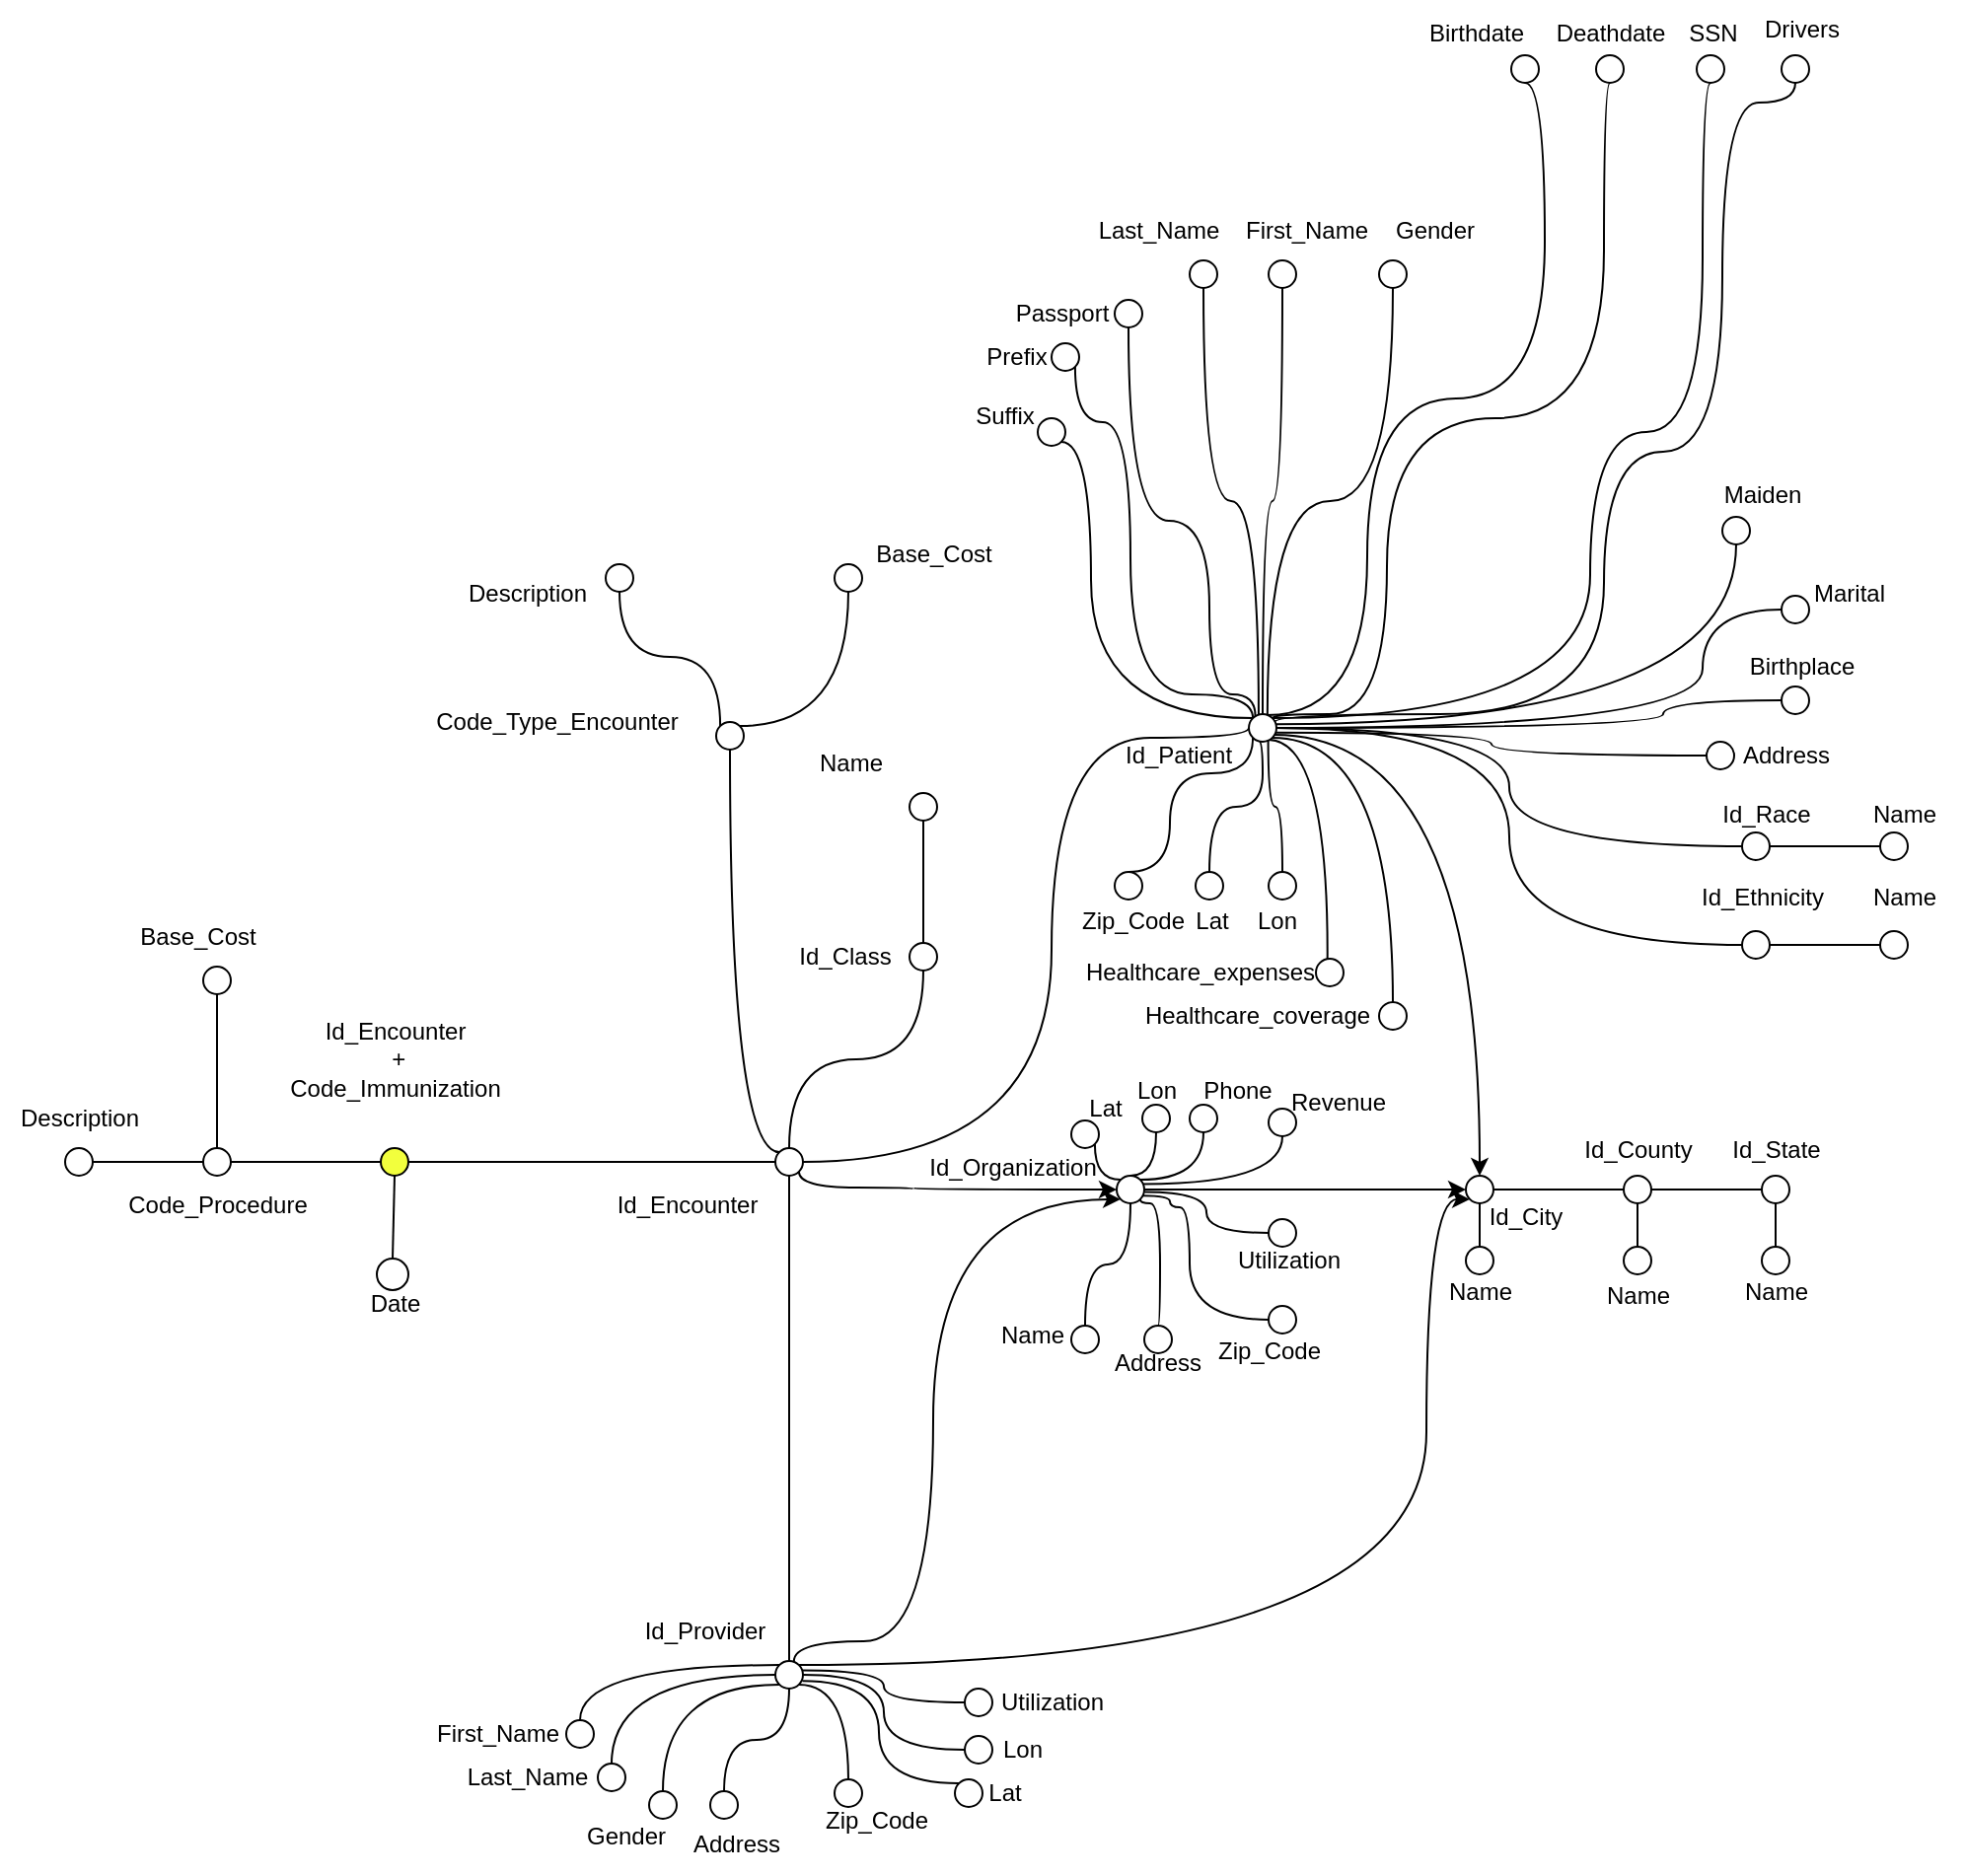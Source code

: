 <mxfile version="27.0.6">
  <diagram name="Pagina-1" id="pbHeLUdg5aoNJNEhqh02">
    <mxGraphModel dx="305" dy="208" grid="1" gridSize="10" guides="1" tooltips="1" connect="1" arrows="1" fold="1" page="1" pageScale="1" pageWidth="827" pageHeight="1169" math="0" shadow="0">
      <root>
        <mxCell id="0" />
        <mxCell id="1" parent="0" />
        <mxCell id="GJoGqRPpnO4u1G5O083d-1" value="" style="edgeStyle=orthogonalEdgeStyle;rounded=0;orthogonalLoop=1;jettySize=auto;html=1;endArrow=none;startFill=0;" edge="1" parent="1" source="GJoGqRPpnO4u1G5O083d-2" target="GJoGqRPpnO4u1G5O083d-9">
          <mxGeometry relative="1" as="geometry" />
        </mxCell>
        <mxCell id="GJoGqRPpnO4u1G5O083d-2" value="" style="ellipse;whiteSpace=wrap;html=1;aspect=fixed;fillColor=#F2FF3D;" vertex="1" parent="1">
          <mxGeometry x="473" y="752" width="14" height="14" as="geometry" />
        </mxCell>
        <mxCell id="GJoGqRPpnO4u1G5O083d-3" value="Id_Encounter&lt;div&gt;&amp;nbsp;+&lt;div&gt;Code_Immunization&lt;br&gt;&lt;/div&gt;&lt;/div&gt;" style="text;html=1;align=center;verticalAlign=middle;resizable=0;points=[];autosize=1;strokeColor=none;fillColor=none;" vertex="1" parent="1">
          <mxGeometry x="415" y="677" width="130" height="60" as="geometry" />
        </mxCell>
        <mxCell id="GJoGqRPpnO4u1G5O083d-4" style="edgeStyle=orthogonalEdgeStyle;rounded=0;orthogonalLoop=1;jettySize=auto;html=1;exitX=1;exitY=1;exitDx=0;exitDy=0;entryX=0;entryY=0.5;entryDx=0;entryDy=0;curved=1;endArrow=classic;startFill=0;endFill=1;" edge="1" parent="1" source="GJoGqRPpnO4u1G5O083d-9" target="GJoGqRPpnO4u1G5O083d-31">
          <mxGeometry relative="1" as="geometry">
            <Array as="points">
              <mxPoint x="685" y="772" />
              <mxPoint x="743" y="772" />
            </Array>
          </mxGeometry>
        </mxCell>
        <mxCell id="GJoGqRPpnO4u1G5O083d-5" style="edgeStyle=orthogonalEdgeStyle;rounded=0;orthogonalLoop=1;jettySize=auto;html=1;exitX=0.5;exitY=1;exitDx=0;exitDy=0;entryX=0.5;entryY=0;entryDx=0;entryDy=0;endArrow=none;startFill=0;" edge="1" parent="1" source="GJoGqRPpnO4u1G5O083d-9" target="GJoGqRPpnO4u1G5O083d-40">
          <mxGeometry relative="1" as="geometry" />
        </mxCell>
        <mxCell id="GJoGqRPpnO4u1G5O083d-6" style="edgeStyle=orthogonalEdgeStyle;rounded=0;orthogonalLoop=1;jettySize=auto;html=1;exitX=0;exitY=0;exitDx=0;exitDy=0;entryX=0.5;entryY=1;entryDx=0;entryDy=0;endArrow=none;startFill=0;curved=1;" edge="1" parent="1" source="GJoGqRPpnO4u1G5O083d-9" target="GJoGqRPpnO4u1G5O083d-42">
          <mxGeometry relative="1" as="geometry">
            <mxPoint x="653" y="632" as="targetPoint" />
          </mxGeometry>
        </mxCell>
        <mxCell id="GJoGqRPpnO4u1G5O083d-7" style="edgeStyle=orthogonalEdgeStyle;rounded=0;orthogonalLoop=1;jettySize=auto;html=1;exitX=0.5;exitY=0;exitDx=0;exitDy=0;entryX=0.5;entryY=1;entryDx=0;entryDy=0;curved=1;endArrow=none;startFill=0;" edge="1" parent="1" source="GJoGqRPpnO4u1G5O083d-9" target="GJoGqRPpnO4u1G5O083d-23">
          <mxGeometry relative="1" as="geometry" />
        </mxCell>
        <mxCell id="GJoGqRPpnO4u1G5O083d-8" style="edgeStyle=orthogonalEdgeStyle;rounded=0;orthogonalLoop=1;jettySize=auto;html=1;exitX=1;exitY=0.5;exitDx=0;exitDy=0;entryX=0;entryY=0.5;entryDx=0;entryDy=0;curved=1;endArrow=none;startFill=0;" edge="1" parent="1" source="GJoGqRPpnO4u1G5O083d-9" target="GJoGqRPpnO4u1G5O083d-124">
          <mxGeometry relative="1" as="geometry">
            <Array as="points">
              <mxPoint x="813" y="759" />
              <mxPoint x="813" y="544" />
              <mxPoint x="913" y="544" />
            </Array>
          </mxGeometry>
        </mxCell>
        <mxCell id="GJoGqRPpnO4u1G5O083d-9" value="" style="ellipse;whiteSpace=wrap;html=1;aspect=fixed;fillColor=#FFFFFF;" vertex="1" parent="1">
          <mxGeometry x="673" y="752" width="14" height="14" as="geometry" />
        </mxCell>
        <mxCell id="GJoGqRPpnO4u1G5O083d-12" style="rounded=0;orthogonalLoop=1;jettySize=auto;html=1;exitX=0.5;exitY=0;exitDx=0;exitDy=0;entryX=0.5;entryY=1;entryDx=0;entryDy=0;endArrow=none;startFill=0;" edge="1" parent="1" source="GJoGqRPpnO4u1G5O083d-13" target="GJoGqRPpnO4u1G5O083d-2">
          <mxGeometry relative="1" as="geometry" />
        </mxCell>
        <mxCell id="GJoGqRPpnO4u1G5O083d-13" value="" style="ellipse;whiteSpace=wrap;html=1;aspect=fixed;fillColor=#FFFFFF;" vertex="1" parent="1">
          <mxGeometry x="471" y="808" width="16" height="16" as="geometry" />
        </mxCell>
        <mxCell id="GJoGqRPpnO4u1G5O083d-14" value="Date" style="text;html=1;align=center;verticalAlign=middle;resizable=0;points=[];autosize=1;strokeColor=none;fillColor=none;" vertex="1" parent="1">
          <mxGeometry x="455" y="816" width="50" height="30" as="geometry" />
        </mxCell>
        <mxCell id="GJoGqRPpnO4u1G5O083d-16" style="edgeStyle=orthogonalEdgeStyle;rounded=0;orthogonalLoop=1;jettySize=auto;html=1;exitX=1;exitY=0.5;exitDx=0;exitDy=0;entryX=0;entryY=0.5;entryDx=0;entryDy=0;endArrow=none;startFill=0;" edge="1" parent="1" source="GJoGqRPpnO4u1G5O083d-17" target="GJoGqRPpnO4u1G5O083d-2">
          <mxGeometry relative="1" as="geometry" />
        </mxCell>
        <mxCell id="GJoGqRPpnO4u1G5O083d-17" value="" style="ellipse;whiteSpace=wrap;html=1;aspect=fixed;fillColor=#FFFFFF;" vertex="1" parent="1">
          <mxGeometry x="383" y="752" width="14" height="14" as="geometry" />
        </mxCell>
        <mxCell id="GJoGqRPpnO4u1G5O083d-18" value="Code_Procedure" style="text;html=1;align=center;verticalAlign=middle;resizable=0;points=[];autosize=1;strokeColor=none;fillColor=none;" vertex="1" parent="1">
          <mxGeometry x="335" y="766" width="110" height="30" as="geometry" />
        </mxCell>
        <mxCell id="GJoGqRPpnO4u1G5O083d-19" style="edgeStyle=orthogonalEdgeStyle;rounded=0;orthogonalLoop=1;jettySize=auto;html=1;entryX=0;entryY=0.5;entryDx=0;entryDy=0;endArrow=none;startFill=0;" edge="1" parent="1" source="GJoGqRPpnO4u1G5O083d-20" target="GJoGqRPpnO4u1G5O083d-17">
          <mxGeometry relative="1" as="geometry" />
        </mxCell>
        <mxCell id="GJoGqRPpnO4u1G5O083d-20" value="" style="ellipse;whiteSpace=wrap;html=1;aspect=fixed;fillColor=#FFFFFF;" vertex="1" parent="1">
          <mxGeometry x="313" y="752" width="14" height="14" as="geometry" />
        </mxCell>
        <mxCell id="GJoGqRPpnO4u1G5O083d-21" value="Description" style="text;html=1;align=center;verticalAlign=middle;resizable=0;points=[];autosize=1;strokeColor=none;fillColor=none;" vertex="1" parent="1">
          <mxGeometry x="280" y="722" width="80" height="30" as="geometry" />
        </mxCell>
        <mxCell id="GJoGqRPpnO4u1G5O083d-22" value="Id_Encounter" style="text;html=1;align=center;verticalAlign=middle;resizable=0;points=[];autosize=1;strokeColor=none;fillColor=none;" vertex="1" parent="1">
          <mxGeometry x="583" y="766" width="90" height="30" as="geometry" />
        </mxCell>
        <mxCell id="GJoGqRPpnO4u1G5O083d-23" value="" style="ellipse;whiteSpace=wrap;html=1;aspect=fixed;fillColor=#FFFFFF;" vertex="1" parent="1">
          <mxGeometry x="741" y="648" width="14" height="14" as="geometry" />
        </mxCell>
        <mxCell id="GJoGqRPpnO4u1G5O083d-24" style="edgeStyle=orthogonalEdgeStyle;rounded=0;orthogonalLoop=1;jettySize=auto;html=1;exitX=1;exitY=0.5;exitDx=0;exitDy=0;entryX=0;entryY=0.5;entryDx=0;entryDy=0;endArrow=classic;startFill=0;endFill=1;" edge="1" parent="1" source="GJoGqRPpnO4u1G5O083d-31" target="GJoGqRPpnO4u1G5O083d-55">
          <mxGeometry relative="1" as="geometry" />
        </mxCell>
        <mxCell id="GJoGqRPpnO4u1G5O083d-25" style="edgeStyle=orthogonalEdgeStyle;rounded=0;orthogonalLoop=1;jettySize=auto;html=1;exitX=0.5;exitY=1;exitDx=0;exitDy=0;entryX=0.5;entryY=0;entryDx=0;entryDy=0;curved=1;endArrow=none;startFill=0;" edge="1" parent="1" source="GJoGqRPpnO4u1G5O083d-31" target="GJoGqRPpnO4u1G5O083d-58">
          <mxGeometry relative="1" as="geometry" />
        </mxCell>
        <mxCell id="GJoGqRPpnO4u1G5O083d-26" style="edgeStyle=orthogonalEdgeStyle;rounded=0;orthogonalLoop=1;jettySize=auto;html=1;exitX=0;exitY=0;exitDx=0;exitDy=0;entryX=1;entryY=1;entryDx=0;entryDy=0;strokeColor=default;curved=1;endArrow=none;startFill=0;" edge="1" parent="1" source="GJoGqRPpnO4u1G5O083d-31" target="GJoGqRPpnO4u1G5O083d-56">
          <mxGeometry relative="1" as="geometry" />
        </mxCell>
        <mxCell id="GJoGqRPpnO4u1G5O083d-27" style="edgeStyle=orthogonalEdgeStyle;rounded=0;orthogonalLoop=1;jettySize=auto;html=1;exitX=0.5;exitY=0;exitDx=0;exitDy=0;entryX=0.5;entryY=1;entryDx=0;entryDy=0;curved=1;endArrow=none;startFill=0;" edge="1" parent="1" source="GJoGqRPpnO4u1G5O083d-31" target="GJoGqRPpnO4u1G5O083d-66">
          <mxGeometry relative="1" as="geometry" />
        </mxCell>
        <mxCell id="GJoGqRPpnO4u1G5O083d-28" style="edgeStyle=orthogonalEdgeStyle;rounded=0;orthogonalLoop=1;jettySize=auto;html=1;exitX=1;exitY=0;exitDx=0;exitDy=0;entryX=0.5;entryY=1;entryDx=0;entryDy=0;curved=1;endArrow=none;startFill=0;" edge="1" parent="1" source="GJoGqRPpnO4u1G5O083d-31" target="GJoGqRPpnO4u1G5O083d-32">
          <mxGeometry relative="1" as="geometry" />
        </mxCell>
        <mxCell id="GJoGqRPpnO4u1G5O083d-29" style="edgeStyle=orthogonalEdgeStyle;rounded=0;orthogonalLoop=1;jettySize=auto;html=1;exitX=0.933;exitY=0.302;exitDx=0;exitDy=0;entryX=0.5;entryY=1;entryDx=0;entryDy=0;curved=1;endArrow=none;startFill=0;exitPerimeter=0;" edge="1" parent="1" source="GJoGqRPpnO4u1G5O083d-31" target="GJoGqRPpnO4u1G5O083d-69">
          <mxGeometry relative="1" as="geometry" />
        </mxCell>
        <mxCell id="GJoGqRPpnO4u1G5O083d-30" style="edgeStyle=orthogonalEdgeStyle;rounded=0;orthogonalLoop=1;jettySize=auto;html=1;exitX=1.014;exitY=0.588;exitDx=0;exitDy=0;entryX=0;entryY=0.5;entryDx=0;entryDy=0;curved=1;endArrow=none;startFill=0;exitPerimeter=0;" edge="1" parent="1" source="GJoGqRPpnO4u1G5O083d-31" target="GJoGqRPpnO4u1G5O083d-70">
          <mxGeometry relative="1" as="geometry" />
        </mxCell>
        <mxCell id="GJoGqRPpnO4u1G5O083d-31" value="" style="ellipse;whiteSpace=wrap;html=1;aspect=fixed;fillColor=#FFFFFF;" vertex="1" parent="1">
          <mxGeometry x="846" y="766" width="14" height="14" as="geometry" />
        </mxCell>
        <mxCell id="GJoGqRPpnO4u1G5O083d-32" value="" style="ellipse;whiteSpace=wrap;html=1;aspect=fixed;fillColor=#FFFFFF;" vertex="1" parent="1">
          <mxGeometry x="883" y="730" width="14" height="14" as="geometry" />
        </mxCell>
        <mxCell id="GJoGqRPpnO4u1G5O083d-33" style="edgeStyle=orthogonalEdgeStyle;rounded=0;orthogonalLoop=1;jettySize=auto;html=1;exitX=0;exitY=0;exitDx=0;exitDy=0;entryX=0.5;entryY=0;entryDx=0;entryDy=0;curved=1;endArrow=none;startFill=0;" edge="1" parent="1" source="GJoGqRPpnO4u1G5O083d-40" target="GJoGqRPpnO4u1G5O083d-93">
          <mxGeometry relative="1" as="geometry" />
        </mxCell>
        <mxCell id="GJoGqRPpnO4u1G5O083d-34" style="edgeStyle=orthogonalEdgeStyle;rounded=0;orthogonalLoop=1;jettySize=auto;html=1;exitX=0;exitY=0.5;exitDx=0;exitDy=0;entryX=0.5;entryY=0;entryDx=0;entryDy=0;curved=1;endArrow=none;startFill=0;" edge="1" parent="1" source="GJoGqRPpnO4u1G5O083d-40" target="GJoGqRPpnO4u1G5O083d-91">
          <mxGeometry relative="1" as="geometry" />
        </mxCell>
        <mxCell id="GJoGqRPpnO4u1G5O083d-35" style="edgeStyle=orthogonalEdgeStyle;rounded=0;orthogonalLoop=1;jettySize=auto;html=1;exitX=0;exitY=1;exitDx=0;exitDy=0;entryX=0.5;entryY=0;entryDx=0;entryDy=0;curved=1;endArrow=none;startFill=0;" edge="1" parent="1" source="GJoGqRPpnO4u1G5O083d-40" target="GJoGqRPpnO4u1G5O083d-92">
          <mxGeometry relative="1" as="geometry" />
        </mxCell>
        <mxCell id="GJoGqRPpnO4u1G5O083d-36" style="edgeStyle=orthogonalEdgeStyle;rounded=0;orthogonalLoop=1;jettySize=auto;html=1;exitX=1;exitY=1;exitDx=0;exitDy=0;curved=1;endArrow=none;startFill=0;" edge="1" parent="1" source="GJoGqRPpnO4u1G5O083d-40" target="GJoGqRPpnO4u1G5O083d-99">
          <mxGeometry relative="1" as="geometry" />
        </mxCell>
        <mxCell id="GJoGqRPpnO4u1G5O083d-37" style="edgeStyle=orthogonalEdgeStyle;rounded=0;orthogonalLoop=1;jettySize=auto;html=1;exitX=0.971;exitY=0.342;exitDx=0;exitDy=0;entryX=0;entryY=0.5;entryDx=0;entryDy=0;curved=1;exitPerimeter=0;endArrow=none;startFill=0;" edge="1" parent="1" source="GJoGqRPpnO4u1G5O083d-40" target="GJoGqRPpnO4u1G5O083d-106">
          <mxGeometry relative="1" as="geometry" />
        </mxCell>
        <mxCell id="GJoGqRPpnO4u1G5O083d-38" style="edgeStyle=orthogonalEdgeStyle;rounded=0;orthogonalLoop=1;jettySize=auto;html=1;exitX=1;exitY=0;exitDx=0;exitDy=0;entryX=0;entryY=1;entryDx=0;entryDy=0;curved=1;" edge="1" parent="1" source="GJoGqRPpnO4u1G5O083d-40" target="GJoGqRPpnO4u1G5O083d-55">
          <mxGeometry relative="1" as="geometry">
            <mxPoint x="1133" y="852" as="targetPoint" />
            <Array as="points">
              <mxPoint x="1003" y="1014" />
              <mxPoint x="1003" y="778" />
            </Array>
          </mxGeometry>
        </mxCell>
        <mxCell id="GJoGqRPpnO4u1G5O083d-39" style="edgeStyle=orthogonalEdgeStyle;rounded=0;orthogonalLoop=1;jettySize=auto;html=1;entryX=0;entryY=1;entryDx=0;entryDy=0;curved=1;exitX=0.675;exitY=0.002;exitDx=0;exitDy=0;exitPerimeter=0;" edge="1" parent="1" source="GJoGqRPpnO4u1G5O083d-40" target="GJoGqRPpnO4u1G5O083d-31">
          <mxGeometry relative="1" as="geometry">
            <Array as="points">
              <mxPoint x="682" y="1002" />
              <mxPoint x="753" y="1002" />
              <mxPoint x="753" y="778" />
            </Array>
          </mxGeometry>
        </mxCell>
        <mxCell id="GJoGqRPpnO4u1G5O083d-40" value="" style="ellipse;whiteSpace=wrap;html=1;aspect=fixed;fillColor=#FFFFFF;" vertex="1" parent="1">
          <mxGeometry x="673" y="1012" width="14" height="14" as="geometry" />
        </mxCell>
        <mxCell id="GJoGqRPpnO4u1G5O083d-41" style="edgeStyle=orthogonalEdgeStyle;rounded=0;orthogonalLoop=1;jettySize=auto;html=1;exitX=1;exitY=0;exitDx=0;exitDy=0;curved=1;endArrow=none;startFill=0;" edge="1" parent="1" source="GJoGqRPpnO4u1G5O083d-42" target="GJoGqRPpnO4u1G5O083d-47">
          <mxGeometry relative="1" as="geometry" />
        </mxCell>
        <mxCell id="GJoGqRPpnO4u1G5O083d-42" value="" style="ellipse;whiteSpace=wrap;html=1;aspect=fixed;fillColor=#FFFFFF;" vertex="1" parent="1">
          <mxGeometry x="643" y="536" width="14" height="14" as="geometry" />
        </mxCell>
        <mxCell id="GJoGqRPpnO4u1G5O083d-43" value="Code_Type_Encounter&lt;div&gt;&lt;br&gt;&lt;/div&gt;" style="text;html=1;align=center;verticalAlign=middle;resizable=0;points=[];autosize=1;strokeColor=none;fillColor=none;" vertex="1" parent="1">
          <mxGeometry x="487" y="523" width="150" height="40" as="geometry" />
        </mxCell>
        <mxCell id="GJoGqRPpnO4u1G5O083d-44" style="edgeStyle=orthogonalEdgeStyle;rounded=0;orthogonalLoop=1;jettySize=auto;html=1;exitX=0.5;exitY=1;exitDx=0;exitDy=0;entryX=0;entryY=0;entryDx=0;entryDy=0;curved=1;endArrow=none;startFill=0;" edge="1" parent="1" source="GJoGqRPpnO4u1G5O083d-45" target="GJoGqRPpnO4u1G5O083d-42">
          <mxGeometry relative="1" as="geometry" />
        </mxCell>
        <mxCell id="GJoGqRPpnO4u1G5O083d-45" value="" style="ellipse;whiteSpace=wrap;html=1;aspect=fixed;fillColor=#FFFFFF;" vertex="1" parent="1">
          <mxGeometry x="587" y="456" width="14" height="14" as="geometry" />
        </mxCell>
        <mxCell id="GJoGqRPpnO4u1G5O083d-46" value="Description" style="text;html=1;align=center;verticalAlign=middle;resizable=0;points=[];autosize=1;strokeColor=none;fillColor=none;" vertex="1" parent="1">
          <mxGeometry x="507" y="456" width="80" height="30" as="geometry" />
        </mxCell>
        <mxCell id="GJoGqRPpnO4u1G5O083d-47" value="" style="ellipse;whiteSpace=wrap;html=1;aspect=fixed;fillColor=#FFFFFF;" vertex="1" parent="1">
          <mxGeometry x="703" y="456" width="14" height="14" as="geometry" />
        </mxCell>
        <mxCell id="GJoGqRPpnO4u1G5O083d-48" value="Base_Cost" style="text;html=1;align=center;verticalAlign=middle;resizable=0;points=[];autosize=1;strokeColor=none;fillColor=none;" vertex="1" parent="1">
          <mxGeometry x="713" y="436" width="80" height="30" as="geometry" />
        </mxCell>
        <mxCell id="GJoGqRPpnO4u1G5O083d-49" value="Id_Class" style="text;html=1;align=center;verticalAlign=middle;resizable=0;points=[];autosize=1;strokeColor=none;fillColor=none;" vertex="1" parent="1">
          <mxGeometry x="673" y="640" width="70" height="30" as="geometry" />
        </mxCell>
        <mxCell id="GJoGqRPpnO4u1G5O083d-50" style="edgeStyle=orthogonalEdgeStyle;rounded=0;orthogonalLoop=1;jettySize=auto;html=1;exitX=0.5;exitY=1;exitDx=0;exitDy=0;entryX=0.5;entryY=0;entryDx=0;entryDy=0;endArrow=none;startFill=0;" edge="1" parent="1" source="GJoGqRPpnO4u1G5O083d-51" target="GJoGqRPpnO4u1G5O083d-23">
          <mxGeometry relative="1" as="geometry" />
        </mxCell>
        <mxCell id="GJoGqRPpnO4u1G5O083d-51" value="" style="ellipse;whiteSpace=wrap;html=1;aspect=fixed;fillColor=#FFFFFF;" vertex="1" parent="1">
          <mxGeometry x="741" y="572" width="14" height="14" as="geometry" />
        </mxCell>
        <mxCell id="GJoGqRPpnO4u1G5O083d-52" value="Name" style="text;html=1;align=center;verticalAlign=middle;resizable=0;points=[];autosize=1;strokeColor=none;fillColor=none;" vertex="1" parent="1">
          <mxGeometry x="681" y="542" width="60" height="30" as="geometry" />
        </mxCell>
        <mxCell id="GJoGqRPpnO4u1G5O083d-53" value="Id_Organization" style="text;html=1;align=center;verticalAlign=middle;resizable=0;points=[];autosize=1;strokeColor=none;fillColor=none;" vertex="1" parent="1">
          <mxGeometry x="738" y="747" width="110" height="30" as="geometry" />
        </mxCell>
        <mxCell id="GJoGqRPpnO4u1G5O083d-54" style="edgeStyle=orthogonalEdgeStyle;rounded=0;orthogonalLoop=1;jettySize=auto;html=1;exitX=1;exitY=0.5;exitDx=0;exitDy=0;entryX=0;entryY=0.5;entryDx=0;entryDy=0;endArrow=none;startFill=0;" edge="1" parent="1" source="GJoGqRPpnO4u1G5O083d-55" target="GJoGqRPpnO4u1G5O083d-79">
          <mxGeometry relative="1" as="geometry" />
        </mxCell>
        <mxCell id="GJoGqRPpnO4u1G5O083d-55" value="" style="ellipse;whiteSpace=wrap;html=1;aspect=fixed;fillColor=#FFFFFF;" vertex="1" parent="1">
          <mxGeometry x="1023" y="766" width="14" height="14" as="geometry" />
        </mxCell>
        <mxCell id="GJoGqRPpnO4u1G5O083d-56" value="" style="ellipse;whiteSpace=wrap;html=1;aspect=fixed;fillColor=#FFFFFF;" vertex="1" parent="1">
          <mxGeometry x="823" y="738" width="14" height="14" as="geometry" />
        </mxCell>
        <mxCell id="GJoGqRPpnO4u1G5O083d-57" value="" style="ellipse;whiteSpace=wrap;html=1;aspect=fixed;fillColor=#FFFFFF;" vertex="1" parent="1">
          <mxGeometry x="860" y="842" width="14" height="14" as="geometry" />
        </mxCell>
        <mxCell id="GJoGqRPpnO4u1G5O083d-58" value="" style="ellipse;whiteSpace=wrap;html=1;aspect=fixed;fillColor=#FFFFFF;" vertex="1" parent="1">
          <mxGeometry x="823" y="842" width="14" height="14" as="geometry" />
        </mxCell>
        <mxCell id="GJoGqRPpnO4u1G5O083d-59" value="" style="ellipse;whiteSpace=wrap;html=1;aspect=fixed;fillColor=#FFFFFF;" vertex="1" parent="1">
          <mxGeometry x="923" y="832" width="14" height="14" as="geometry" />
        </mxCell>
        <mxCell id="GJoGqRPpnO4u1G5O083d-60" value="Name" style="text;html=1;align=center;verticalAlign=middle;resizable=0;points=[];autosize=1;strokeColor=none;fillColor=none;" vertex="1" parent="1">
          <mxGeometry x="773" y="832" width="60" height="30" as="geometry" />
        </mxCell>
        <mxCell id="GJoGqRPpnO4u1G5O083d-61" value="Address" style="text;strokeColor=none;align=center;fillColor=none;html=1;verticalAlign=middle;whiteSpace=wrap;rounded=0;" vertex="1" parent="1">
          <mxGeometry x="837" y="846" width="60" height="30" as="geometry" />
        </mxCell>
        <mxCell id="GJoGqRPpnO4u1G5O083d-62" style="edgeStyle=orthogonalEdgeStyle;rounded=0;orthogonalLoop=1;jettySize=auto;html=1;exitX=1;exitY=1;exitDx=0;exitDy=0;entryX=0.5;entryY=0;entryDx=0;entryDy=0;curved=1;endArrow=none;startFill=0;" edge="1" parent="1" source="GJoGqRPpnO4u1G5O083d-31" target="GJoGqRPpnO4u1G5O083d-57">
          <mxGeometry relative="1" as="geometry">
            <mxPoint x="890" y="780" as="sourcePoint" />
            <mxPoint x="867" y="842" as="targetPoint" />
            <Array as="points">
              <mxPoint x="858" y="780" />
              <mxPoint x="868" y="780" />
              <mxPoint x="868" y="842" />
            </Array>
          </mxGeometry>
        </mxCell>
        <mxCell id="GJoGqRPpnO4u1G5O083d-63" style="edgeStyle=orthogonalEdgeStyle;rounded=0;orthogonalLoop=1;jettySize=auto;html=1;exitX=0.934;exitY=0.725;exitDx=0;exitDy=0;curved=1;endArrow=none;startFill=0;exitPerimeter=0;" edge="1" parent="1" source="GJoGqRPpnO4u1G5O083d-31" target="GJoGqRPpnO4u1G5O083d-59">
          <mxGeometry relative="1" as="geometry">
            <mxPoint x="868" y="788" as="sourcePoint" />
            <mxPoint x="877" y="852" as="targetPoint" />
            <Array as="points">
              <mxPoint x="873" y="776" />
              <mxPoint x="873" y="782" />
              <mxPoint x="883" y="782" />
              <mxPoint x="883" y="839" />
            </Array>
          </mxGeometry>
        </mxCell>
        <mxCell id="GJoGqRPpnO4u1G5O083d-64" value="Zip_Code" style="text;html=1;align=center;verticalAlign=middle;resizable=0;points=[];autosize=1;strokeColor=none;fillColor=none;" vertex="1" parent="1">
          <mxGeometry x="883" y="840" width="80" height="30" as="geometry" />
        </mxCell>
        <mxCell id="GJoGqRPpnO4u1G5O083d-65" value="Lat" style="text;html=1;align=center;verticalAlign=middle;resizable=0;points=[];autosize=1;strokeColor=none;fillColor=none;" vertex="1" parent="1">
          <mxGeometry x="820" y="717" width="40" height="30" as="geometry" />
        </mxCell>
        <mxCell id="GJoGqRPpnO4u1G5O083d-66" value="" style="ellipse;whiteSpace=wrap;html=1;aspect=fixed;fillColor=#FFFFFF;" vertex="1" parent="1">
          <mxGeometry x="859" y="730" width="14" height="14" as="geometry" />
        </mxCell>
        <mxCell id="GJoGqRPpnO4u1G5O083d-67" value="Lon" style="text;html=1;align=center;verticalAlign=middle;resizable=0;points=[];autosize=1;strokeColor=none;fillColor=none;" vertex="1" parent="1">
          <mxGeometry x="846" y="708" width="40" height="30" as="geometry" />
        </mxCell>
        <mxCell id="GJoGqRPpnO4u1G5O083d-68" value="Phone" style="text;html=1;align=center;verticalAlign=middle;resizable=0;points=[];autosize=1;strokeColor=none;fillColor=none;" vertex="1" parent="1">
          <mxGeometry x="877" y="708" width="60" height="30" as="geometry" />
        </mxCell>
        <mxCell id="GJoGqRPpnO4u1G5O083d-69" value="" style="ellipse;whiteSpace=wrap;html=1;aspect=fixed;fillColor=#FFFFFF;" vertex="1" parent="1">
          <mxGeometry x="923" y="732" width="14" height="14" as="geometry" />
        </mxCell>
        <mxCell id="GJoGqRPpnO4u1G5O083d-70" value="" style="ellipse;whiteSpace=wrap;html=1;aspect=fixed;fillColor=#FFFFFF;" vertex="1" parent="1">
          <mxGeometry x="923" y="788" width="14" height="14" as="geometry" />
        </mxCell>
        <mxCell id="GJoGqRPpnO4u1G5O083d-71" value="Revenue" style="text;html=1;align=center;verticalAlign=middle;resizable=0;points=[];autosize=1;strokeColor=none;fillColor=none;" vertex="1" parent="1">
          <mxGeometry x="923" y="714" width="70" height="30" as="geometry" />
        </mxCell>
        <mxCell id="GJoGqRPpnO4u1G5O083d-72" value="Utilization" style="text;html=1;align=center;verticalAlign=middle;resizable=0;points=[];autosize=1;strokeColor=none;fillColor=none;" vertex="1" parent="1">
          <mxGeometry x="893" y="794" width="80" height="30" as="geometry" />
        </mxCell>
        <mxCell id="GJoGqRPpnO4u1G5O083d-73" value="Id_City" style="text;html=1;align=center;verticalAlign=middle;resizable=0;points=[];autosize=1;strokeColor=none;fillColor=none;" vertex="1" parent="1">
          <mxGeometry x="1023" y="772" width="60" height="30" as="geometry" />
        </mxCell>
        <mxCell id="GJoGqRPpnO4u1G5O083d-74" style="edgeStyle=orthogonalEdgeStyle;rounded=0;orthogonalLoop=1;jettySize=auto;html=1;entryX=0.5;entryY=1;entryDx=0;entryDy=0;endArrow=none;startFill=0;" edge="1" parent="1" source="GJoGqRPpnO4u1G5O083d-75" target="GJoGqRPpnO4u1G5O083d-55">
          <mxGeometry relative="1" as="geometry" />
        </mxCell>
        <mxCell id="GJoGqRPpnO4u1G5O083d-75" value="" style="ellipse;whiteSpace=wrap;html=1;aspect=fixed;fillColor=#FFFFFF;" vertex="1" parent="1">
          <mxGeometry x="1023" y="802" width="14" height="14" as="geometry" />
        </mxCell>
        <mxCell id="GJoGqRPpnO4u1G5O083d-76" value="Name" style="text;html=1;align=center;verticalAlign=middle;resizable=0;points=[];autosize=1;strokeColor=none;fillColor=none;" vertex="1" parent="1">
          <mxGeometry x="1000" y="810" width="60" height="30" as="geometry" />
        </mxCell>
        <mxCell id="GJoGqRPpnO4u1G5O083d-77" style="edgeStyle=orthogonalEdgeStyle;rounded=0;orthogonalLoop=1;jettySize=auto;html=1;exitX=0.5;exitY=1;exitDx=0;exitDy=0;entryX=0.5;entryY=0;entryDx=0;entryDy=0;endArrow=none;startFill=0;" edge="1" parent="1" source="GJoGqRPpnO4u1G5O083d-79" target="GJoGqRPpnO4u1G5O083d-81">
          <mxGeometry relative="1" as="geometry" />
        </mxCell>
        <mxCell id="GJoGqRPpnO4u1G5O083d-78" style="edgeStyle=orthogonalEdgeStyle;rounded=0;orthogonalLoop=1;jettySize=auto;html=1;exitX=1;exitY=0.5;exitDx=0;exitDy=0;entryX=0;entryY=0.5;entryDx=0;entryDy=0;endArrow=none;startFill=0;" edge="1" parent="1" source="GJoGqRPpnO4u1G5O083d-79" target="GJoGqRPpnO4u1G5O083d-84">
          <mxGeometry relative="1" as="geometry" />
        </mxCell>
        <mxCell id="GJoGqRPpnO4u1G5O083d-79" value="" style="ellipse;whiteSpace=wrap;html=1;aspect=fixed;fillColor=#FFFFFF;" vertex="1" parent="1">
          <mxGeometry x="1103" y="766" width="14" height="14" as="geometry" />
        </mxCell>
        <mxCell id="GJoGqRPpnO4u1G5O083d-80" value="Id_County" style="text;html=1;align=center;verticalAlign=middle;resizable=0;points=[];autosize=1;strokeColor=none;fillColor=none;" vertex="1" parent="1">
          <mxGeometry x="1070" y="738" width="80" height="30" as="geometry" />
        </mxCell>
        <mxCell id="GJoGqRPpnO4u1G5O083d-81" value="" style="ellipse;whiteSpace=wrap;html=1;aspect=fixed;fillColor=#FFFFFF;" vertex="1" parent="1">
          <mxGeometry x="1103" y="802" width="14" height="14" as="geometry" />
        </mxCell>
        <mxCell id="GJoGqRPpnO4u1G5O083d-82" value="Name" style="text;html=1;align=center;verticalAlign=middle;resizable=0;points=[];autosize=1;strokeColor=none;fillColor=none;" vertex="1" parent="1">
          <mxGeometry x="1080" y="812" width="60" height="30" as="geometry" />
        </mxCell>
        <mxCell id="GJoGqRPpnO4u1G5O083d-83" style="edgeStyle=orthogonalEdgeStyle;rounded=0;orthogonalLoop=1;jettySize=auto;html=1;exitX=0.5;exitY=1;exitDx=0;exitDy=0;entryX=0.5;entryY=0;entryDx=0;entryDy=0;endArrow=none;startFill=0;" edge="1" parent="1" source="GJoGqRPpnO4u1G5O083d-84" target="GJoGqRPpnO4u1G5O083d-86">
          <mxGeometry relative="1" as="geometry" />
        </mxCell>
        <mxCell id="GJoGqRPpnO4u1G5O083d-84" value="" style="ellipse;whiteSpace=wrap;html=1;aspect=fixed;fillColor=#FFFFFF;" vertex="1" parent="1">
          <mxGeometry x="1173" y="766" width="14" height="14" as="geometry" />
        </mxCell>
        <mxCell id="GJoGqRPpnO4u1G5O083d-85" value="Id_State" style="text;html=1;align=center;verticalAlign=middle;resizable=0;points=[];autosize=1;strokeColor=none;fillColor=none;" vertex="1" parent="1">
          <mxGeometry x="1145" y="738" width="70" height="30" as="geometry" />
        </mxCell>
        <mxCell id="GJoGqRPpnO4u1G5O083d-86" value="" style="ellipse;whiteSpace=wrap;html=1;aspect=fixed;fillColor=#FFFFFF;" vertex="1" parent="1">
          <mxGeometry x="1173" y="802" width="14" height="14" as="geometry" />
        </mxCell>
        <mxCell id="GJoGqRPpnO4u1G5O083d-87" value="Name" style="text;html=1;align=center;verticalAlign=middle;resizable=0;points=[];autosize=1;strokeColor=none;fillColor=none;" vertex="1" parent="1">
          <mxGeometry x="1150" y="810" width="60" height="30" as="geometry" />
        </mxCell>
        <mxCell id="GJoGqRPpnO4u1G5O083d-88" value="Id_Provider" style="text;html=1;align=center;verticalAlign=middle;resizable=0;points=[];autosize=1;strokeColor=none;fillColor=none;" vertex="1" parent="1">
          <mxGeometry x="597" y="982" width="80" height="30" as="geometry" />
        </mxCell>
        <mxCell id="GJoGqRPpnO4u1G5O083d-89" style="edgeStyle=orthogonalEdgeStyle;rounded=0;orthogonalLoop=1;jettySize=auto;html=1;exitX=0.5;exitY=0;exitDx=0;exitDy=0;entryX=0.5;entryY=1;entryDx=0;entryDy=0;curved=1;endArrow=none;startFill=0;" edge="1" parent="1" source="GJoGqRPpnO4u1G5O083d-90" target="GJoGqRPpnO4u1G5O083d-40">
          <mxGeometry relative="1" as="geometry" />
        </mxCell>
        <mxCell id="GJoGqRPpnO4u1G5O083d-90" value="" style="ellipse;whiteSpace=wrap;html=1;aspect=fixed;fillColor=#FFFFFF;" vertex="1" parent="1">
          <mxGeometry x="640" y="1078" width="14" height="14" as="geometry" />
        </mxCell>
        <mxCell id="GJoGqRPpnO4u1G5O083d-91" value="" style="ellipse;whiteSpace=wrap;html=1;aspect=fixed;fillColor=#FFFFFF;" vertex="1" parent="1">
          <mxGeometry x="583" y="1064" width="14" height="14" as="geometry" />
        </mxCell>
        <mxCell id="GJoGqRPpnO4u1G5O083d-92" value="" style="ellipse;whiteSpace=wrap;html=1;aspect=fixed;fillColor=#FFFFFF;" vertex="1" parent="1">
          <mxGeometry x="609" y="1078" width="14" height="14" as="geometry" />
        </mxCell>
        <mxCell id="GJoGqRPpnO4u1G5O083d-93" value="" style="ellipse;whiteSpace=wrap;html=1;aspect=fixed;fillColor=#FFFFFF;" vertex="1" parent="1">
          <mxGeometry x="567" y="1042" width="14" height="14" as="geometry" />
        </mxCell>
        <mxCell id="GJoGqRPpnO4u1G5O083d-94" value="First_Name" style="text;html=1;align=center;verticalAlign=middle;resizable=0;points=[];autosize=1;strokeColor=none;fillColor=none;" vertex="1" parent="1">
          <mxGeometry x="487" y="1034" width="90" height="30" as="geometry" />
        </mxCell>
        <mxCell id="GJoGqRPpnO4u1G5O083d-95" value="Last_Name" style="text;html=1;align=center;verticalAlign=middle;resizable=0;points=[];autosize=1;strokeColor=none;fillColor=none;" vertex="1" parent="1">
          <mxGeometry x="507" y="1056" width="80" height="30" as="geometry" />
        </mxCell>
        <mxCell id="GJoGqRPpnO4u1G5O083d-96" value="Gender" style="text;html=1;align=center;verticalAlign=middle;resizable=0;points=[];autosize=1;strokeColor=none;fillColor=none;" vertex="1" parent="1">
          <mxGeometry x="567" y="1086" width="60" height="30" as="geometry" />
        </mxCell>
        <mxCell id="GJoGqRPpnO4u1G5O083d-97" value="Address" style="text;html=1;align=center;verticalAlign=middle;resizable=0;points=[];autosize=1;strokeColor=none;fillColor=none;" vertex="1" parent="1">
          <mxGeometry x="618" y="1090" width="70" height="30" as="geometry" />
        </mxCell>
        <mxCell id="GJoGqRPpnO4u1G5O083d-98" value="Zip_Code" style="text;html=1;align=center;verticalAlign=middle;resizable=0;points=[];autosize=1;strokeColor=none;fillColor=none;" vertex="1" parent="1">
          <mxGeometry x="684" y="1078" width="80" height="30" as="geometry" />
        </mxCell>
        <mxCell id="GJoGqRPpnO4u1G5O083d-99" value="" style="ellipse;whiteSpace=wrap;html=1;aspect=fixed;fillColor=#FFFFFF;" vertex="1" parent="1">
          <mxGeometry x="703" y="1072" width="14" height="14" as="geometry" />
        </mxCell>
        <mxCell id="GJoGqRPpnO4u1G5O083d-100" value="Lon" style="text;html=1;align=center;verticalAlign=middle;resizable=0;points=[];autosize=1;strokeColor=none;fillColor=none;" vertex="1" parent="1">
          <mxGeometry x="778" y="1042" width="40" height="30" as="geometry" />
        </mxCell>
        <mxCell id="GJoGqRPpnO4u1G5O083d-101" value="Lat" style="text;html=1;align=center;verticalAlign=middle;resizable=0;points=[];autosize=1;strokeColor=none;fillColor=none;" vertex="1" parent="1">
          <mxGeometry x="769" y="1064" width="40" height="30" as="geometry" />
        </mxCell>
        <mxCell id="GJoGqRPpnO4u1G5O083d-102" value="" style="ellipse;whiteSpace=wrap;html=1;aspect=fixed;fillColor=#FFFFFF;" vertex="1" parent="1">
          <mxGeometry x="764" y="1072" width="14" height="14" as="geometry" />
        </mxCell>
        <mxCell id="GJoGqRPpnO4u1G5O083d-103" value="" style="ellipse;whiteSpace=wrap;html=1;aspect=fixed;fillColor=#FFFFFF;" vertex="1" parent="1">
          <mxGeometry x="769" y="1050" width="14" height="14" as="geometry" />
        </mxCell>
        <mxCell id="GJoGqRPpnO4u1G5O083d-104" style="edgeStyle=orthogonalEdgeStyle;rounded=0;orthogonalLoop=1;jettySize=auto;html=1;exitX=1;exitY=0.5;exitDx=0;exitDy=0;entryX=0;entryY=0.5;entryDx=0;entryDy=0;endArrow=none;startFill=0;curved=1;" edge="1" parent="1" source="GJoGqRPpnO4u1G5O083d-40" target="GJoGqRPpnO4u1G5O083d-103">
          <mxGeometry relative="1" as="geometry" />
        </mxCell>
        <mxCell id="GJoGqRPpnO4u1G5O083d-105" style="edgeStyle=orthogonalEdgeStyle;rounded=0;orthogonalLoop=1;jettySize=auto;html=1;exitX=0;exitY=0;exitDx=0;exitDy=0;entryX=0.981;entryY=0.726;entryDx=0;entryDy=0;entryPerimeter=0;endArrow=none;startFill=0;curved=1;" edge="1" parent="1" source="GJoGqRPpnO4u1G5O083d-102" target="GJoGqRPpnO4u1G5O083d-40">
          <mxGeometry relative="1" as="geometry" />
        </mxCell>
        <mxCell id="GJoGqRPpnO4u1G5O083d-106" value="" style="ellipse;whiteSpace=wrap;html=1;aspect=fixed;fillColor=#FFFFFF;" vertex="1" parent="1">
          <mxGeometry x="769" y="1026" width="14" height="14" as="geometry" />
        </mxCell>
        <mxCell id="GJoGqRPpnO4u1G5O083d-107" value="Utilization" style="text;html=1;align=center;verticalAlign=middle;resizable=0;points=[];autosize=1;strokeColor=none;fillColor=none;" vertex="1" parent="1">
          <mxGeometry x="773" y="1018" width="80" height="30" as="geometry" />
        </mxCell>
        <mxCell id="GJoGqRPpnO4u1G5O083d-108" style="edgeStyle=orthogonalEdgeStyle;rounded=0;orthogonalLoop=1;jettySize=auto;html=1;exitX=0.924;exitY=0.747;exitDx=0;exitDy=0;entryX=0.5;entryY=0;entryDx=0;entryDy=0;curved=1;exitPerimeter=0;" edge="1" parent="1" source="GJoGqRPpnO4u1G5O083d-124" target="GJoGqRPpnO4u1G5O083d-55">
          <mxGeometry relative="1" as="geometry" />
        </mxCell>
        <mxCell id="GJoGqRPpnO4u1G5O083d-109" style="edgeStyle=orthogonalEdgeStyle;rounded=0;orthogonalLoop=1;jettySize=auto;html=1;exitX=0.355;exitY=0.017;exitDx=0;exitDy=0;entryX=0.5;entryY=1;entryDx=0;entryDy=0;curved=1;endArrow=none;startFill=0;exitPerimeter=0;" edge="1" parent="1" source="GJoGqRPpnO4u1G5O083d-124" target="GJoGqRPpnO4u1G5O083d-129">
          <mxGeometry relative="1" as="geometry" />
        </mxCell>
        <mxCell id="GJoGqRPpnO4u1G5O083d-110" style="edgeStyle=orthogonalEdgeStyle;rounded=0;orthogonalLoop=1;jettySize=auto;html=1;exitX=0.5;exitY=0;exitDx=0;exitDy=0;entryX=0.5;entryY=1;entryDx=0;entryDy=0;curved=1;endArrow=none;startFill=0;" edge="1" parent="1" source="GJoGqRPpnO4u1G5O083d-124" target="GJoGqRPpnO4u1G5O083d-127">
          <mxGeometry relative="1" as="geometry" />
        </mxCell>
        <mxCell id="GJoGqRPpnO4u1G5O083d-111" style="edgeStyle=orthogonalEdgeStyle;rounded=0;orthogonalLoop=1;jettySize=auto;html=1;exitX=0.673;exitY=0.055;exitDx=0;exitDy=0;entryX=0.5;entryY=1;entryDx=0;entryDy=0;curved=1;exitPerimeter=0;endArrow=none;startFill=0;" edge="1" parent="1" source="GJoGqRPpnO4u1G5O083d-124" target="GJoGqRPpnO4u1G5O083d-128">
          <mxGeometry relative="1" as="geometry">
            <mxPoint x="983" y="322" as="targetPoint" />
          </mxGeometry>
        </mxCell>
        <mxCell id="GJoGqRPpnO4u1G5O083d-112" style="edgeStyle=orthogonalEdgeStyle;rounded=0;orthogonalLoop=1;jettySize=auto;html=1;exitX=0.651;exitY=0.036;exitDx=0;exitDy=0;entryX=0.5;entryY=1;entryDx=0;entryDy=0;curved=1;exitPerimeter=0;endArrow=none;startFill=0;" edge="1" parent="1" source="GJoGqRPpnO4u1G5O083d-124" target="GJoGqRPpnO4u1G5O083d-126">
          <mxGeometry relative="1" as="geometry">
            <mxPoint x="1063" y="272" as="targetPoint" />
            <Array as="points">
              <mxPoint x="973" y="532" />
              <mxPoint x="973" y="372" />
              <mxPoint x="1063" y="372" />
              <mxPoint x="1063" y="212" />
            </Array>
          </mxGeometry>
        </mxCell>
        <mxCell id="GJoGqRPpnO4u1G5O083d-113" style="edgeStyle=orthogonalEdgeStyle;rounded=0;orthogonalLoop=1;jettySize=auto;html=1;exitX=0.978;exitY=0.364;exitDx=0;exitDy=0;entryX=0.5;entryY=1;entryDx=0;entryDy=0;exitPerimeter=0;curved=1;endArrow=none;startFill=0;" edge="1" parent="1" source="GJoGqRPpnO4u1G5O083d-124" target="GJoGqRPpnO4u1G5O083d-152">
          <mxGeometry relative="1" as="geometry">
            <mxPoint x="1163.656" y="538.951" as="targetPoint" />
            <Array as="points">
              <mxPoint x="1160" y="537" />
            </Array>
          </mxGeometry>
        </mxCell>
        <mxCell id="GJoGqRPpnO4u1G5O083d-114" style="edgeStyle=orthogonalEdgeStyle;rounded=0;orthogonalLoop=1;jettySize=auto;html=1;exitX=1;exitY=0.5;exitDx=0;exitDy=0;entryX=0;entryY=0.5;entryDx=0;entryDy=0;curved=1;endArrow=none;startFill=0;" edge="1" parent="1" source="GJoGqRPpnO4u1G5O083d-124" target="GJoGqRPpnO4u1G5O083d-153">
          <mxGeometry relative="1" as="geometry">
            <Array as="points">
              <mxPoint x="1143" y="539" />
              <mxPoint x="1143" y="479" />
            </Array>
          </mxGeometry>
        </mxCell>
        <mxCell id="GJoGqRPpnO4u1G5O083d-115" style="edgeStyle=orthogonalEdgeStyle;rounded=0;orthogonalLoop=1;jettySize=auto;html=1;exitX=1;exitY=0.5;exitDx=0;exitDy=0;entryX=0;entryY=0.5;entryDx=0;entryDy=0;curved=1;endArrow=none;startFill=0;" edge="1" parent="1" source="GJoGqRPpnO4u1G5O083d-124" target="GJoGqRPpnO4u1G5O083d-154">
          <mxGeometry relative="1" as="geometry">
            <Array as="points">
              <mxPoint x="1123" y="539" />
              <mxPoint x="1123" y="525" />
            </Array>
          </mxGeometry>
        </mxCell>
        <mxCell id="GJoGqRPpnO4u1G5O083d-116" style="edgeStyle=orthogonalEdgeStyle;rounded=0;orthogonalLoop=1;jettySize=auto;html=1;exitX=0.976;exitY=0.669;exitDx=0;exitDy=0;entryX=0;entryY=0.5;entryDx=0;entryDy=0;curved=1;exitPerimeter=0;endArrow=none;startFill=0;" edge="1" parent="1" source="GJoGqRPpnO4u1G5O083d-124" target="GJoGqRPpnO4u1G5O083d-155">
          <mxGeometry relative="1" as="geometry" />
        </mxCell>
        <mxCell id="GJoGqRPpnO4u1G5O083d-117" style="edgeStyle=orthogonalEdgeStyle;rounded=0;orthogonalLoop=1;jettySize=auto;html=1;exitX=1.013;exitY=0.249;exitDx=0;exitDy=0;entryX=0.5;entryY=0;entryDx=0;entryDy=0;curved=1;endArrow=none;startFill=0;exitPerimeter=0;" edge="1" parent="1" source="GJoGqRPpnO4u1G5O083d-125" target="GJoGqRPpnO4u1G5O083d-163">
          <mxGeometry relative="1" as="geometry">
            <Array as="points">
              <mxPoint x="920" y="546" />
              <mxPoint x="920" y="579" />
              <mxPoint x="893" y="579" />
            </Array>
          </mxGeometry>
        </mxCell>
        <mxCell id="GJoGqRPpnO4u1G5O083d-118" style="edgeStyle=orthogonalEdgeStyle;rounded=0;orthogonalLoop=1;jettySize=auto;html=1;exitX=0;exitY=1;exitDx=0;exitDy=0;entryX=0.5;entryY=0;entryDx=0;entryDy=0;curved=1;endArrow=none;startFill=0;" edge="1" parent="1" source="GJoGqRPpnO4u1G5O083d-124" target="GJoGqRPpnO4u1G5O083d-162">
          <mxGeometry relative="1" as="geometry">
            <Array as="points">
              <mxPoint x="915" y="562" />
              <mxPoint x="873" y="562" />
            </Array>
          </mxGeometry>
        </mxCell>
        <mxCell id="GJoGqRPpnO4u1G5O083d-119" style="edgeStyle=orthogonalEdgeStyle;rounded=0;orthogonalLoop=1;jettySize=auto;html=1;exitX=0.7;exitY=0.961;exitDx=0;exitDy=0;entryX=0.5;entryY=0;entryDx=0;entryDy=0;exitPerimeter=0;curved=1;endArrow=none;startFill=0;" edge="1" parent="1" source="GJoGqRPpnO4u1G5O083d-124" target="GJoGqRPpnO4u1G5O083d-165">
          <mxGeometry relative="1" as="geometry">
            <Array as="points">
              <mxPoint x="923" y="579" />
              <mxPoint x="930" y="579" />
            </Array>
          </mxGeometry>
        </mxCell>
        <mxCell id="GJoGqRPpnO4u1G5O083d-120" style="edgeStyle=orthogonalEdgeStyle;rounded=0;orthogonalLoop=1;jettySize=auto;html=1;exitX=0.797;exitY=0.928;exitDx=0;exitDy=0;entryX=0.5;entryY=0;entryDx=0;entryDy=0;curved=1;endArrow=none;startFill=0;exitPerimeter=0;" edge="1" parent="1">
          <mxGeometry relative="1" as="geometry">
            <mxPoint x="922.998" y="544.992" as="sourcePoint" />
            <mxPoint x="952.84" y="656.0" as="targetPoint" />
          </mxGeometry>
        </mxCell>
        <mxCell id="GJoGqRPpnO4u1G5O083d-121" style="edgeStyle=orthogonalEdgeStyle;rounded=0;orthogonalLoop=1;jettySize=auto;html=1;exitX=1;exitY=1;exitDx=0;exitDy=0;entryX=0.5;entryY=0;entryDx=0;entryDy=0;curved=1;endArrow=none;startFill=0;" edge="1" parent="1" source="GJoGqRPpnO4u1G5O083d-124" target="GJoGqRPpnO4u1G5O083d-167">
          <mxGeometry relative="1" as="geometry" />
        </mxCell>
        <mxCell id="GJoGqRPpnO4u1G5O083d-122" style="edgeStyle=orthogonalEdgeStyle;rounded=0;orthogonalLoop=1;jettySize=auto;html=1;exitX=1;exitY=0.5;exitDx=0;exitDy=0;entryX=0;entryY=0.5;entryDx=0;entryDy=0;curved=1;endArrow=none;startFill=0;" edge="1" parent="1" source="GJoGqRPpnO4u1G5O083d-124" target="GJoGqRPpnO4u1G5O083d-171">
          <mxGeometry relative="1" as="geometry" />
        </mxCell>
        <mxCell id="GJoGqRPpnO4u1G5O083d-123" style="edgeStyle=orthogonalEdgeStyle;rounded=0;orthogonalLoop=1;jettySize=auto;html=1;exitX=1;exitY=0.5;exitDx=0;exitDy=0;entryX=0;entryY=0.5;entryDx=0;entryDy=0;curved=1;endArrow=none;startFill=0;" edge="1" parent="1" source="GJoGqRPpnO4u1G5O083d-124" target="GJoGqRPpnO4u1G5O083d-174">
          <mxGeometry relative="1" as="geometry">
            <mxPoint x="1063" y="642" as="targetPoint" />
          </mxGeometry>
        </mxCell>
        <mxCell id="GJoGqRPpnO4u1G5O083d-124" value="" style="ellipse;whiteSpace=wrap;html=1;aspect=fixed;fillColor=#FFFFFF;" vertex="1" parent="1">
          <mxGeometry x="913" y="532" width="14" height="14" as="geometry" />
        </mxCell>
        <mxCell id="GJoGqRPpnO4u1G5O083d-125" value="Id_Patient" style="text;html=1;align=center;verticalAlign=middle;resizable=0;points=[];autosize=1;strokeColor=none;fillColor=none;" vertex="1" parent="1">
          <mxGeometry x="837" y="538" width="80" height="30" as="geometry" />
        </mxCell>
        <mxCell id="GJoGqRPpnO4u1G5O083d-126" value="" style="ellipse;whiteSpace=wrap;html=1;aspect=fixed;fillColor=#FFFFFF;" vertex="1" parent="1">
          <mxGeometry x="1046" y="198" width="14" height="14" as="geometry" />
        </mxCell>
        <mxCell id="GJoGqRPpnO4u1G5O083d-127" value="" style="ellipse;whiteSpace=wrap;html=1;aspect=fixed;fillColor=#FFFFFF;" vertex="1" parent="1">
          <mxGeometry x="923" y="302" width="14" height="14" as="geometry" />
        </mxCell>
        <mxCell id="GJoGqRPpnO4u1G5O083d-128" value="" style="ellipse;whiteSpace=wrap;html=1;aspect=fixed;fillColor=#FFFFFF;" vertex="1" parent="1">
          <mxGeometry x="979" y="302" width="14" height="14" as="geometry" />
        </mxCell>
        <mxCell id="GJoGqRPpnO4u1G5O083d-129" value="" style="ellipse;whiteSpace=wrap;html=1;aspect=fixed;fillColor=#FFFFFF;" vertex="1" parent="1">
          <mxGeometry x="883" y="302" width="14" height="14" as="geometry" />
        </mxCell>
        <mxCell id="GJoGqRPpnO4u1G5O083d-130" value="Last_Name" style="text;html=1;align=center;verticalAlign=middle;resizable=0;points=[];autosize=1;strokeColor=none;fillColor=none;" vertex="1" parent="1">
          <mxGeometry x="827" y="272" width="80" height="30" as="geometry" />
        </mxCell>
        <mxCell id="GJoGqRPpnO4u1G5O083d-131" value="Gender" style="text;html=1;align=center;verticalAlign=middle;resizable=0;points=[];autosize=1;strokeColor=none;fillColor=none;" vertex="1" parent="1">
          <mxGeometry x="977" y="272" width="60" height="30" as="geometry" />
        </mxCell>
        <mxCell id="GJoGqRPpnO4u1G5O083d-132" value="First_Name" style="text;html=1;align=center;verticalAlign=middle;resizable=0;points=[];autosize=1;strokeColor=none;fillColor=none;" vertex="1" parent="1">
          <mxGeometry x="897" y="272" width="90" height="30" as="geometry" />
        </mxCell>
        <mxCell id="GJoGqRPpnO4u1G5O083d-133" value="" style="ellipse;whiteSpace=wrap;html=1;aspect=fixed;fillColor=#FFFFFF;" vertex="1" parent="1">
          <mxGeometry x="1140" y="198" width="14" height="14" as="geometry" />
        </mxCell>
        <mxCell id="GJoGqRPpnO4u1G5O083d-134" value="" style="ellipse;whiteSpace=wrap;html=1;aspect=fixed;fillColor=#FFFFFF;" vertex="1" parent="1">
          <mxGeometry x="1089" y="198" width="14" height="14" as="geometry" />
        </mxCell>
        <mxCell id="GJoGqRPpnO4u1G5O083d-135" value="" style="ellipse;whiteSpace=wrap;html=1;aspect=fixed;fillColor=#FFFFFF;" vertex="1" parent="1">
          <mxGeometry x="1183" y="198" width="14" height="14" as="geometry" />
        </mxCell>
        <mxCell id="GJoGqRPpnO4u1G5O083d-136" value="Birthdate" style="text;html=1;align=center;verticalAlign=middle;resizable=0;points=[];autosize=1;strokeColor=none;fillColor=none;" vertex="1" parent="1">
          <mxGeometry x="993" y="172" width="70" height="30" as="geometry" />
        </mxCell>
        <mxCell id="GJoGqRPpnO4u1G5O083d-137" value="Deathdate" style="text;html=1;align=center;verticalAlign=middle;resizable=0;points=[];autosize=1;strokeColor=none;fillColor=none;" vertex="1" parent="1">
          <mxGeometry x="1056" y="172" width="80" height="30" as="geometry" />
        </mxCell>
        <mxCell id="GJoGqRPpnO4u1G5O083d-138" value="SSN" style="text;html=1;align=center;verticalAlign=middle;resizable=0;points=[];autosize=1;strokeColor=none;fillColor=none;" vertex="1" parent="1">
          <mxGeometry x="1123" y="172" width="50" height="30" as="geometry" />
        </mxCell>
        <mxCell id="GJoGqRPpnO4u1G5O083d-139" value="Drivers" style="text;html=1;align=center;verticalAlign=middle;resizable=0;points=[];autosize=1;strokeColor=none;fillColor=none;" vertex="1" parent="1">
          <mxGeometry x="1163" y="170" width="60" height="30" as="geometry" />
        </mxCell>
        <mxCell id="GJoGqRPpnO4u1G5O083d-140" style="edgeStyle=orthogonalEdgeStyle;rounded=0;orthogonalLoop=1;jettySize=auto;html=1;exitX=1;exitY=0;exitDx=0;exitDy=0;entryX=0.5;entryY=1;entryDx=0;entryDy=0;curved=1;endArrow=none;startFill=0;" edge="1" parent="1" source="GJoGqRPpnO4u1G5O083d-124" target="GJoGqRPpnO4u1G5O083d-134">
          <mxGeometry relative="1" as="geometry">
            <mxPoint x="1063" y="222" as="targetPoint" />
            <mxPoint x="934" y="543" as="sourcePoint" />
            <Array as="points">
              <mxPoint x="925" y="532" />
              <mxPoint x="983" y="532" />
              <mxPoint x="983" y="382" />
              <mxPoint x="1093" y="382" />
              <mxPoint x="1093" y="212" />
            </Array>
          </mxGeometry>
        </mxCell>
        <mxCell id="GJoGqRPpnO4u1G5O083d-141" style="edgeStyle=orthogonalEdgeStyle;rounded=0;orthogonalLoop=1;jettySize=auto;html=1;exitX=1;exitY=0;exitDx=0;exitDy=0;entryX=0.5;entryY=1;entryDx=0;entryDy=0;curved=1;endArrow=none;startFill=0;" edge="1" parent="1" source="GJoGqRPpnO4u1G5O083d-124" target="GJoGqRPpnO4u1G5O083d-133">
          <mxGeometry relative="1" as="geometry">
            <mxPoint x="1166" y="229" as="targetPoint" />
            <mxPoint x="1037" y="550" as="sourcePoint" />
            <Array as="points">
              <mxPoint x="1086" y="534" />
              <mxPoint x="1086" y="389" />
              <mxPoint x="1143" y="389" />
              <mxPoint x="1143" y="212" />
            </Array>
          </mxGeometry>
        </mxCell>
        <mxCell id="GJoGqRPpnO4u1G5O083d-142" style="edgeStyle=orthogonalEdgeStyle;rounded=0;orthogonalLoop=1;jettySize=auto;html=1;exitX=0.947;exitY=0.277;exitDx=0;exitDy=0;entryX=0.5;entryY=1;entryDx=0;entryDy=0;curved=1;endArrow=none;startFill=0;exitPerimeter=0;" edge="1" parent="1" source="GJoGqRPpnO4u1G5O083d-124" target="GJoGqRPpnO4u1G5O083d-135">
          <mxGeometry relative="1" as="geometry">
            <mxPoint x="1157" y="222" as="targetPoint" />
            <mxPoint x="935" y="544" as="sourcePoint" />
            <Array as="points">
              <mxPoint x="926" y="532" />
              <mxPoint x="1093" y="532" />
              <mxPoint x="1093" y="399" />
              <mxPoint x="1153" y="399" />
              <mxPoint x="1153" y="222" />
              <mxPoint x="1190" y="222" />
            </Array>
          </mxGeometry>
        </mxCell>
        <mxCell id="GJoGqRPpnO4u1G5O083d-143" style="edgeStyle=orthogonalEdgeStyle;rounded=0;orthogonalLoop=1;jettySize=auto;html=1;exitX=0.5;exitY=1;exitDx=0;exitDy=0;entryX=0.234;entryY=0.075;entryDx=0;entryDy=0;endArrow=none;startFill=0;curved=1;entryPerimeter=0;" edge="1" parent="1" source="GJoGqRPpnO4u1G5O083d-144" target="GJoGqRPpnO4u1G5O083d-124">
          <mxGeometry relative="1" as="geometry">
            <Array as="points">
              <mxPoint x="852" y="434" />
              <mxPoint x="893" y="434" />
              <mxPoint x="893" y="522" />
              <mxPoint x="916" y="522" />
            </Array>
          </mxGeometry>
        </mxCell>
        <mxCell id="GJoGqRPpnO4u1G5O083d-144" value="" style="ellipse;whiteSpace=wrap;html=1;aspect=fixed;fillColor=#FFFFFF;" vertex="1" parent="1">
          <mxGeometry x="845" y="322" width="14" height="14" as="geometry" />
        </mxCell>
        <mxCell id="GJoGqRPpnO4u1G5O083d-145" style="edgeStyle=orthogonalEdgeStyle;rounded=0;orthogonalLoop=1;jettySize=auto;html=1;exitX=1;exitY=1;exitDx=0;exitDy=0;entryX=0;entryY=0;entryDx=0;entryDy=0;curved=1;endArrow=none;startFill=0;" edge="1" parent="1" source="GJoGqRPpnO4u1G5O083d-146" target="GJoGqRPpnO4u1G5O083d-124">
          <mxGeometry relative="1" as="geometry">
            <Array as="points">
              <mxPoint x="825" y="384" />
              <mxPoint x="853" y="384" />
              <mxPoint x="853" y="522" />
              <mxPoint x="915" y="522" />
            </Array>
          </mxGeometry>
        </mxCell>
        <mxCell id="GJoGqRPpnO4u1G5O083d-146" value="" style="ellipse;whiteSpace=wrap;html=1;aspect=fixed;fillColor=#FFFFFF;" vertex="1" parent="1">
          <mxGeometry x="813" y="344" width="14" height="14" as="geometry" />
        </mxCell>
        <mxCell id="GJoGqRPpnO4u1G5O083d-147" value="Passport" style="text;html=1;align=center;verticalAlign=middle;resizable=0;points=[];autosize=1;strokeColor=none;fillColor=none;" vertex="1" parent="1">
          <mxGeometry x="783" y="314" width="70" height="30" as="geometry" />
        </mxCell>
        <mxCell id="GJoGqRPpnO4u1G5O083d-148" value="Prefix" style="text;html=1;align=center;verticalAlign=middle;resizable=0;points=[];autosize=1;strokeColor=none;fillColor=none;" vertex="1" parent="1">
          <mxGeometry x="770" y="336" width="50" height="30" as="geometry" />
        </mxCell>
        <mxCell id="GJoGqRPpnO4u1G5O083d-149" style="edgeStyle=orthogonalEdgeStyle;rounded=0;orthogonalLoop=1;jettySize=auto;html=1;exitX=1;exitY=1;exitDx=0;exitDy=0;entryX=0;entryY=0;entryDx=0;entryDy=0;curved=1;endArrow=none;startFill=0;" edge="1" parent="1" source="GJoGqRPpnO4u1G5O083d-150" target="GJoGqRPpnO4u1G5O083d-124">
          <mxGeometry relative="1" as="geometry">
            <mxPoint x="913" y="532" as="targetPoint" />
            <Array as="points">
              <mxPoint x="833" y="394" />
              <mxPoint x="833" y="534" />
            </Array>
          </mxGeometry>
        </mxCell>
        <mxCell id="GJoGqRPpnO4u1G5O083d-150" value="" style="ellipse;whiteSpace=wrap;html=1;aspect=fixed;fillColor=#FFFFFF;" vertex="1" parent="1">
          <mxGeometry x="806" y="382" width="14" height="14" as="geometry" />
        </mxCell>
        <mxCell id="GJoGqRPpnO4u1G5O083d-151" value="Suffix" style="text;html=1;align=center;verticalAlign=middle;resizable=0;points=[];autosize=1;strokeColor=none;fillColor=none;" vertex="1" parent="1">
          <mxGeometry x="764" y="366" width="50" height="30" as="geometry" />
        </mxCell>
        <mxCell id="GJoGqRPpnO4u1G5O083d-152" value="" style="ellipse;whiteSpace=wrap;html=1;aspect=fixed;fillColor=#FFFFFF;" vertex="1" parent="1">
          <mxGeometry x="1153" y="432" width="14" height="14" as="geometry" />
        </mxCell>
        <mxCell id="GJoGqRPpnO4u1G5O083d-153" value="" style="ellipse;whiteSpace=wrap;html=1;aspect=fixed;fillColor=#FFFFFF;" vertex="1" parent="1">
          <mxGeometry x="1183" y="472" width="14" height="14" as="geometry" />
        </mxCell>
        <mxCell id="GJoGqRPpnO4u1G5O083d-154" value="" style="ellipse;whiteSpace=wrap;html=1;aspect=fixed;fillColor=#FFFFFF;" vertex="1" parent="1">
          <mxGeometry x="1183" y="518" width="14" height="14" as="geometry" />
        </mxCell>
        <mxCell id="GJoGqRPpnO4u1G5O083d-155" value="" style="ellipse;whiteSpace=wrap;html=1;aspect=fixed;fillColor=#FFFFFF;" vertex="1" parent="1">
          <mxGeometry x="1145" y="546" width="14" height="14" as="geometry" />
        </mxCell>
        <mxCell id="GJoGqRPpnO4u1G5O083d-156" value="Maiden" style="text;html=1;align=center;verticalAlign=middle;resizable=0;points=[];autosize=1;strokeColor=none;fillColor=none;" vertex="1" parent="1">
          <mxGeometry x="1143" y="406" width="60" height="30" as="geometry" />
        </mxCell>
        <mxCell id="GJoGqRPpnO4u1G5O083d-157" value="Marital" style="text;html=1;align=center;verticalAlign=middle;resizable=0;points=[];autosize=1;strokeColor=none;fillColor=none;" vertex="1" parent="1">
          <mxGeometry x="1187" y="456" width="60" height="30" as="geometry" />
        </mxCell>
        <mxCell id="GJoGqRPpnO4u1G5O083d-158" value="Birthplace" style="text;html=1;align=center;verticalAlign=middle;resizable=0;points=[];autosize=1;strokeColor=none;fillColor=none;" vertex="1" parent="1">
          <mxGeometry x="1153" y="493" width="80" height="30" as="geometry" />
        </mxCell>
        <mxCell id="GJoGqRPpnO4u1G5O083d-159" value="Address" style="text;html=1;align=center;verticalAlign=middle;resizable=0;points=[];autosize=1;strokeColor=none;fillColor=none;" vertex="1" parent="1">
          <mxGeometry x="1150" y="538" width="70" height="30" as="geometry" />
        </mxCell>
        <mxCell id="GJoGqRPpnO4u1G5O083d-160" value="Zip_Code" style="text;html=1;align=center;verticalAlign=middle;resizable=0;points=[];autosize=1;strokeColor=none;fillColor=none;" vertex="1" parent="1">
          <mxGeometry x="814" y="622" width="80" height="30" as="geometry" />
        </mxCell>
        <mxCell id="GJoGqRPpnO4u1G5O083d-161" value="Lat" style="text;html=1;align=center;verticalAlign=middle;resizable=0;points=[];autosize=1;strokeColor=none;fillColor=none;" vertex="1" parent="1">
          <mxGeometry x="874" y="622" width="40" height="30" as="geometry" />
        </mxCell>
        <mxCell id="GJoGqRPpnO4u1G5O083d-162" value="" style="ellipse;whiteSpace=wrap;html=1;aspect=fixed;fillColor=#FFFFFF;" vertex="1" parent="1">
          <mxGeometry x="845" y="612" width="14" height="14" as="geometry" />
        </mxCell>
        <mxCell id="GJoGqRPpnO4u1G5O083d-163" value="" style="ellipse;whiteSpace=wrap;html=1;aspect=fixed;fillColor=#FFFFFF;" vertex="1" parent="1">
          <mxGeometry x="886" y="612" width="14" height="14" as="geometry" />
        </mxCell>
        <mxCell id="GJoGqRPpnO4u1G5O083d-164" value="Lon" style="text;html=1;align=center;verticalAlign=middle;resizable=0;points=[];autosize=1;strokeColor=none;fillColor=none;" vertex="1" parent="1">
          <mxGeometry x="907" y="622" width="40" height="30" as="geometry" />
        </mxCell>
        <mxCell id="GJoGqRPpnO4u1G5O083d-165" value="" style="ellipse;whiteSpace=wrap;html=1;aspect=fixed;fillColor=#FFFFFF;" vertex="1" parent="1">
          <mxGeometry x="923" y="612" width="14" height="14" as="geometry" />
        </mxCell>
        <mxCell id="GJoGqRPpnO4u1G5O083d-166" value="" style="ellipse;whiteSpace=wrap;html=1;aspect=fixed;fillColor=#FFFFFF;" vertex="1" parent="1">
          <mxGeometry x="947" y="656" width="14" height="14" as="geometry" />
        </mxCell>
        <mxCell id="GJoGqRPpnO4u1G5O083d-167" value="" style="ellipse;whiteSpace=wrap;html=1;aspect=fixed;fillColor=#FFFFFF;" vertex="1" parent="1">
          <mxGeometry x="979" y="678" width="14" height="14" as="geometry" />
        </mxCell>
        <mxCell id="GJoGqRPpnO4u1G5O083d-168" value="Healthcare_expenses" style="text;html=1;align=center;verticalAlign=middle;resizable=0;points=[];autosize=1;strokeColor=none;fillColor=none;" vertex="1" parent="1">
          <mxGeometry x="818" y="648" width="140" height="30" as="geometry" />
        </mxCell>
        <mxCell id="GJoGqRPpnO4u1G5O083d-169" value="Healthcare_coverage" style="text;html=1;align=center;verticalAlign=middle;resizable=0;points=[];autosize=1;strokeColor=none;fillColor=none;" vertex="1" parent="1">
          <mxGeometry x="847" y="670" width="140" height="30" as="geometry" />
        </mxCell>
        <mxCell id="GJoGqRPpnO4u1G5O083d-170" style="edgeStyle=orthogonalEdgeStyle;rounded=0;orthogonalLoop=1;jettySize=auto;html=1;exitX=1;exitY=0.5;exitDx=0;exitDy=0;entryX=0;entryY=0.5;entryDx=0;entryDy=0;endArrow=none;startFill=0;" edge="1" parent="1" source="GJoGqRPpnO4u1G5O083d-171" target="GJoGqRPpnO4u1G5O083d-172">
          <mxGeometry relative="1" as="geometry" />
        </mxCell>
        <mxCell id="GJoGqRPpnO4u1G5O083d-171" value="" style="ellipse;whiteSpace=wrap;html=1;aspect=fixed;fillColor=#FFFFFF;" vertex="1" parent="1">
          <mxGeometry x="1163" y="592" width="14" height="14" as="geometry" />
        </mxCell>
        <mxCell id="GJoGqRPpnO4u1G5O083d-172" value="" style="ellipse;whiteSpace=wrap;html=1;aspect=fixed;fillColor=#FFFFFF;" vertex="1" parent="1">
          <mxGeometry x="1233" y="592" width="14" height="14" as="geometry" />
        </mxCell>
        <mxCell id="GJoGqRPpnO4u1G5O083d-173" style="edgeStyle=orthogonalEdgeStyle;rounded=0;orthogonalLoop=1;jettySize=auto;html=1;exitX=1;exitY=0.5;exitDx=0;exitDy=0;entryX=0;entryY=0.5;entryDx=0;entryDy=0;endArrow=none;startFill=0;" edge="1" parent="1" source="GJoGqRPpnO4u1G5O083d-174" target="GJoGqRPpnO4u1G5O083d-175">
          <mxGeometry relative="1" as="geometry" />
        </mxCell>
        <mxCell id="GJoGqRPpnO4u1G5O083d-174" value="" style="ellipse;whiteSpace=wrap;html=1;aspect=fixed;fillColor=#FFFFFF;" vertex="1" parent="1">
          <mxGeometry x="1163" y="642" width="14" height="14" as="geometry" />
        </mxCell>
        <mxCell id="GJoGqRPpnO4u1G5O083d-175" value="" style="ellipse;whiteSpace=wrap;html=1;aspect=fixed;fillColor=#FFFFFF;" vertex="1" parent="1">
          <mxGeometry x="1233" y="642" width="14" height="14" as="geometry" />
        </mxCell>
        <mxCell id="GJoGqRPpnO4u1G5O083d-176" value="Id_Race" style="text;html=1;align=center;verticalAlign=middle;resizable=0;points=[];autosize=1;strokeColor=none;fillColor=none;" vertex="1" parent="1">
          <mxGeometry x="1140" y="568" width="70" height="30" as="geometry" />
        </mxCell>
        <mxCell id="GJoGqRPpnO4u1G5O083d-177" value="Name" style="text;html=1;align=center;verticalAlign=middle;resizable=0;points=[];autosize=1;strokeColor=none;fillColor=none;" vertex="1" parent="1">
          <mxGeometry x="1215" y="568" width="60" height="30" as="geometry" />
        </mxCell>
        <mxCell id="GJoGqRPpnO4u1G5O083d-178" value="Id_Ethnicity" style="text;html=1;align=center;verticalAlign=middle;resizable=0;points=[];autosize=1;strokeColor=none;fillColor=none;" vertex="1" parent="1">
          <mxGeometry x="1128" y="610" width="90" height="30" as="geometry" />
        </mxCell>
        <mxCell id="GJoGqRPpnO4u1G5O083d-179" value="Name" style="text;html=1;align=center;verticalAlign=middle;resizable=0;points=[];autosize=1;strokeColor=none;fillColor=none;" vertex="1" parent="1">
          <mxGeometry x="1215" y="610" width="60" height="30" as="geometry" />
        </mxCell>
        <mxCell id="GJoGqRPpnO4u1G5O083d-180" style="edgeStyle=orthogonalEdgeStyle;rounded=0;orthogonalLoop=1;jettySize=auto;html=1;exitX=0.5;exitY=1;exitDx=0;exitDy=0;entryX=0.5;entryY=0;entryDx=0;entryDy=0;endArrow=none;startFill=0;" edge="1" parent="1" source="GJoGqRPpnO4u1G5O083d-181" target="GJoGqRPpnO4u1G5O083d-17">
          <mxGeometry relative="1" as="geometry" />
        </mxCell>
        <mxCell id="GJoGqRPpnO4u1G5O083d-181" value="" style="ellipse;whiteSpace=wrap;html=1;aspect=fixed;fillColor=#FFFFFF;" vertex="1" parent="1">
          <mxGeometry x="383" y="660" width="14" height="14" as="geometry" />
        </mxCell>
        <mxCell id="GJoGqRPpnO4u1G5O083d-182" value="Base_Cost" style="text;html=1;align=center;verticalAlign=middle;resizable=0;points=[];autosize=1;strokeColor=none;fillColor=none;" vertex="1" parent="1">
          <mxGeometry x="340" y="630" width="80" height="30" as="geometry" />
        </mxCell>
      </root>
    </mxGraphModel>
  </diagram>
</mxfile>
